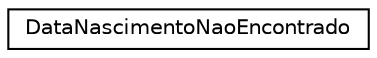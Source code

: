digraph "Graphical Class Hierarchy"
{
 // LATEX_PDF_SIZE
  edge [fontname="Helvetica",fontsize="10",labelfontname="Helvetica",labelfontsize="10"];
  node [fontname="Helvetica",fontsize="10",shape=record];
  rankdir="LR";
  Node0 [label="DataNascimentoNaoEncontrado",height=0.2,width=0.4,color="black", fillcolor="white", style="filled",URL="$class_data_nascimento_nao_encontrado.html",tooltip=" "];
}

